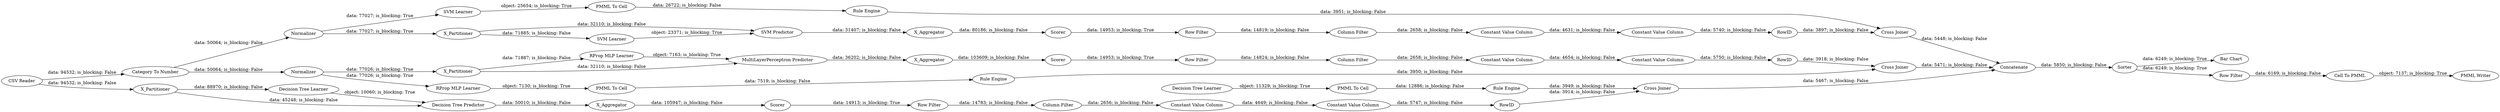digraph {
	"3587557481944299496_7" [label=X_Aggregator]
	"-8024340639513761155_9" [label="Row Filter"]
	"-8024340639513761155_293" [label=RowID]
	"6263266092845261870_292" [label="Constant Value Column"]
	"-8033860628820637880_60" [label=Concatenate]
	"3587557481944299496_2" [label=X_Partitioner]
	"3587557481944299496_39" [label=Scorer]
	"6263266092845261870_290" [label="Constant Value Column"]
	"-5096105372286944330_31" [label="RProp MLP Learner"]
	"-8024340639513761155_292" [label="Constant Value Column"]
	"-5877007081774673853_9" [label="Row Filter"]
	"-6621481890383450497_33" [label="SVM Learner"]
	"-5877007081774673853_294" [label="Column Filter"]
	"3501877150262126311_32" [label="SVM Predictor"]
	"-8033860628820637880_61" [label="PMML Writer"]
	"-8024340639513761155_294" [label="Column Filter"]
	"3501877150262126311_40" [label=Normalizer]
	"-8033860628820637880_59" [label="Bar Chart"]
	"3587557481944299496_31" [label="Decision Tree Learner"]
	"-6621481890383450497_35" [label="Rule Engine"]
	"-6420936985166132022_33" [label="Decision Tree Learner"]
	"3501877150262126311_41" [label=Scorer]
	"-2975918030550788335_22" [label="PMML To Cell"]
	"-5877007081774673853_292" [label="Constant Value Column"]
	"6263266092845261870_9" [label="Row Filter"]
	"3501877150262126311_39" [label="Cross Joiner"]
	"-5096105372286944330_2" [label=X_Partitioner]
	"6263266092845261870_294" [label="Column Filter"]
	"-5096105372286944330_7" [label=X_Aggregator]
	"-6621481890383450497_34" [label="PMML To Cell"]
	"3501877150262126311_31" [label="SVM Learner"]
	"-8033860628820637880_62" [label="CSV Reader"]
	"3587557481944299496_38" [label="Cross Joiner"]
	"-5096105372286944330_39" [label=Normalizer]
	"-8033860628820637880_52" [label=Sorter]
	"-5096105372286944330_38" [label="Cross Joiner"]
	"-5096105372286944330_40" [label=Scorer]
	"-6420936985166132022_34" [label="Rule Engine"]
	"-5877007081774673853_290" [label="Constant Value Column"]
	"3501877150262126311_7" [label=X_Aggregator]
	"-2975918030550788335_34" [label="Rule Engine"]
	"3501877150262126311_2" [label=X_Partitioner]
	"6263266092845261870_293" [label=RowID]
	"-8033860628820637880_53" [label="Row Filter"]
	"-2975918030550788335_35" [label="RProp MLP Learner"]
	"-8024340639513761155_290" [label="Constant Value Column"]
	"-5096105372286944330_32" [label="MultiLayerPerceptron Predictor"]
	"3587557481944299496_32" [label="Decision Tree Predictor"]
	"-5877007081774673853_293" [label=RowID]
	"-6420936985166132022_28" [label="PMML To Cell"]
	"-8033860628820637880_58" [label="Category To Number"]
	"-8033860628820637880_54" [label="Cell To PMML"]
	"-6420936985166132022_34" -> "3587557481944299496_38" [label="data: 3949; is_blocking: False"]
	"-8033860628820637880_52" -> "-8033860628820637880_53" [label="data: 6249; is_blocking: True"]
	"3587557481944299496_31" -> "3587557481944299496_32" [label="object: 10060; is_blocking: True"]
	"-5096105372286944330_38" -> "-8033860628820637880_60" [label="data: 5471; is_blocking: False"]
	"-6420936985166132022_28" -> "-6420936985166132022_34" [label="data: 12886; is_blocking: False"]
	"6263266092845261870_290" -> "6263266092845261870_292" [label="data: 4654; is_blocking: False"]
	"-2975918030550788335_22" -> "-2975918030550788335_34" [label="data: 7519; is_blocking: False"]
	"-8024340639513761155_294" -> "-8024340639513761155_290" [label="data: 2658; is_blocking: False"]
	"3501877150262126311_2" -> "3501877150262126311_32" [label="data: 32110; is_blocking: False"]
	"3587557481944299496_38" -> "-8033860628820637880_60" [label="data: 5467; is_blocking: False"]
	"3501877150262126311_2" -> "3501877150262126311_31" [label="data: 71885; is_blocking: False"]
	"3587557481944299496_2" -> "3587557481944299496_32" [label="data: 45248; is_blocking: False"]
	"-8024340639513761155_293" -> "3501877150262126311_39" [label="data: 3897; is_blocking: False"]
	"-5877007081774673853_293" -> "3587557481944299496_38" [label="data: 3914; is_blocking: False"]
	"-5877007081774673853_290" -> "-5877007081774673853_292" [label="data: 4649; is_blocking: False"]
	"3587557481944299496_7" -> "3587557481944299496_39" [label="data: 105947; is_blocking: False"]
	"3587557481944299496_2" -> "3587557481944299496_31" [label="data: 88970; is_blocking: False"]
	"-8033860628820637880_58" -> "3501877150262126311_40" [label="data: 50064; is_blocking: False"]
	"-8024340639513761155_290" -> "-8024340639513761155_292" [label="data: 4631; is_blocking: False"]
	"6263266092845261870_293" -> "-5096105372286944330_38" [label="data: 3918; is_blocking: False"]
	"6263266092845261870_292" -> "6263266092845261870_293" [label="data: 5750; is_blocking: False"]
	"-8033860628820637880_58" -> "-5096105372286944330_39" [label="data: 50064; is_blocking: False"]
	"-5096105372286944330_32" -> "-5096105372286944330_7" [label="data: 36202; is_blocking: False"]
	"-5096105372286944330_39" -> "-5096105372286944330_2" [label="data: 77026; is_blocking: True"]
	"-2975918030550788335_34" -> "-5096105372286944330_38" [label="data: 3950; is_blocking: False"]
	"3501877150262126311_32" -> "3501877150262126311_7" [label="data: 31407; is_blocking: False"]
	"3501877150262126311_41" -> "-8024340639513761155_9" [label="data: 14953; is_blocking: True"]
	"-8033860628820637880_52" -> "-8033860628820637880_59" [label="data: 6249; is_blocking: True"]
	"-5096105372286944330_7" -> "-5096105372286944330_40" [label="data: 103609; is_blocking: False"]
	"-5096105372286944330_40" -> "6263266092845261870_9" [label="data: 14953; is_blocking: True"]
	"-8033860628820637880_54" -> "-8033860628820637880_61" [label="object: 7137; is_blocking: True"]
	"-8033860628820637880_62" -> "-8033860628820637880_58" [label="data: 94532; is_blocking: False"]
	"3501877150262126311_7" -> "3501877150262126311_41" [label="data: 80186; is_blocking: False"]
	"-6621481890383450497_34" -> "-6621481890383450497_35" [label="data: 26722; is_blocking: False"]
	"6263266092845261870_9" -> "6263266092845261870_294" [label="data: 14824; is_blocking: False"]
	"3587557481944299496_39" -> "-5877007081774673853_9" [label="data: 14913; is_blocking: True"]
	"3587557481944299496_32" -> "3587557481944299496_7" [label="data: 50010; is_blocking: False"]
	"-5877007081774673853_9" -> "-5877007081774673853_294" [label="data: 14783; is_blocking: False"]
	"-5096105372286944330_2" -> "-5096105372286944330_31" [label="data: 71887; is_blocking: False"]
	"-6621481890383450497_35" -> "3501877150262126311_39" [label="data: 3951; is_blocking: False"]
	"-2975918030550788335_35" -> "-2975918030550788335_22" [label="object: 7130; is_blocking: True"]
	"3501877150262126311_40" -> "-6621481890383450497_33" [label="data: 77027; is_blocking: True"]
	"3501877150262126311_40" -> "3501877150262126311_2" [label="data: 77027; is_blocking: True"]
	"3501877150262126311_39" -> "-8033860628820637880_60" [label="data: 5448; is_blocking: False"]
	"-5877007081774673853_294" -> "-5877007081774673853_290" [label="data: 2656; is_blocking: False"]
	"-6420936985166132022_33" -> "-6420936985166132022_28" [label="object: 11329; is_blocking: True"]
	"-8033860628820637880_62" -> "3587557481944299496_2" [label="data: 94532; is_blocking: False"]
	"-5096105372286944330_39" -> "-2975918030550788335_35" [label="data: 77026; is_blocking: True"]
	"-8033860628820637880_60" -> "-8033860628820637880_52" [label="data: 5850; is_blocking: False"]
	"3501877150262126311_31" -> "3501877150262126311_32" [label="object: 23371; is_blocking: True"]
	"-5877007081774673853_292" -> "-5877007081774673853_293" [label="data: 5747; is_blocking: False"]
	"6263266092845261870_294" -> "6263266092845261870_290" [label="data: 2658; is_blocking: False"]
	"-8024340639513761155_292" -> "-8024340639513761155_293" [label="data: 5740; is_blocking: False"]
	"-6621481890383450497_33" -> "-6621481890383450497_34" [label="object: 25654; is_blocking: True"]
	"-8033860628820637880_53" -> "-8033860628820637880_54" [label="data: 6169; is_blocking: False"]
	"-8024340639513761155_9" -> "-8024340639513761155_294" [label="data: 14819; is_blocking: False"]
	"-5096105372286944330_2" -> "-5096105372286944330_32" [label="data: 32110; is_blocking: False"]
	"-5096105372286944330_31" -> "-5096105372286944330_32" [label="object: 7163; is_blocking: True"]
	rankdir=LR
}
